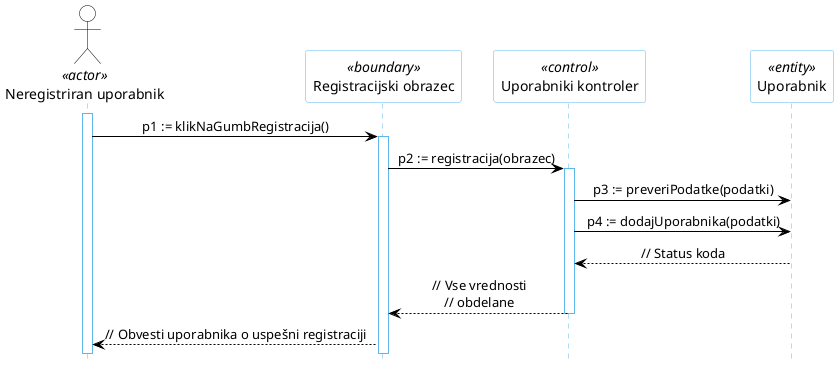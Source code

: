 @startuml
hide footbox

skinparam backgroundcolor transparent
skinparam defaultTextAlignment center
skinparam actorBorderColor black
skinparam actorBackgroundColor white
skinparam arrowColor black  
skinparam sequenceLifeLineBorderColor #5FB8EC
skinparam sequenceParticipantBorderColor #5FB8EC
skinparam sequenceParticipantBackgroundColor white

actor "Neregistriran uporabnik" AS U1 <<actor>>

participant "Registracijski obrazec" as R5 <<boundary>>
participant "Uporabniki kontroler" as R2 <<control>>
participant "Uporabnik" as R4 <<entity>>

activate U1
U1 -> R5: p1 := klikNaGumbRegistracija()
activate R5
R5 -> R2: p2 := registracija(obrazec)
activate R2
R2 -> R4: p3 := preveriPodatke(podatki)
R2 -> R4: p4 := dodajUporabnika(podatki)
R4 --> R2: // Status koda
R2 --> R5: // Vse vrednosti\n// obdelane
deactivate R2
R5 --> U1: // Obvesti uporabnika o uspešni registraciji
@enduml